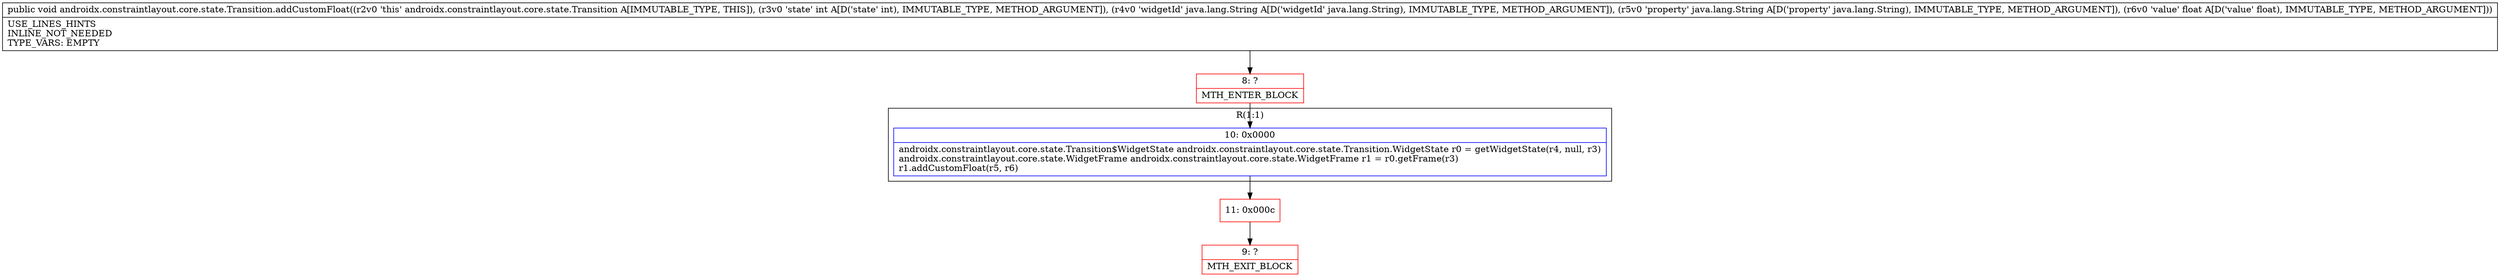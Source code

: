 digraph "CFG forandroidx.constraintlayout.core.state.Transition.addCustomFloat(ILjava\/lang\/String;Ljava\/lang\/String;F)V" {
subgraph cluster_Region_288259428 {
label = "R(1:1)";
node [shape=record,color=blue];
Node_10 [shape=record,label="{10\:\ 0x0000|androidx.constraintlayout.core.state.Transition$WidgetState androidx.constraintlayout.core.state.Transition.WidgetState r0 = getWidgetState(r4, null, r3)\landroidx.constraintlayout.core.state.WidgetFrame androidx.constraintlayout.core.state.WidgetFrame r1 = r0.getFrame(r3)\lr1.addCustomFloat(r5, r6)\l}"];
}
Node_8 [shape=record,color=red,label="{8\:\ ?|MTH_ENTER_BLOCK\l}"];
Node_11 [shape=record,color=red,label="{11\:\ 0x000c}"];
Node_9 [shape=record,color=red,label="{9\:\ ?|MTH_EXIT_BLOCK\l}"];
MethodNode[shape=record,label="{public void androidx.constraintlayout.core.state.Transition.addCustomFloat((r2v0 'this' androidx.constraintlayout.core.state.Transition A[IMMUTABLE_TYPE, THIS]), (r3v0 'state' int A[D('state' int), IMMUTABLE_TYPE, METHOD_ARGUMENT]), (r4v0 'widgetId' java.lang.String A[D('widgetId' java.lang.String), IMMUTABLE_TYPE, METHOD_ARGUMENT]), (r5v0 'property' java.lang.String A[D('property' java.lang.String), IMMUTABLE_TYPE, METHOD_ARGUMENT]), (r6v0 'value' float A[D('value' float), IMMUTABLE_TYPE, METHOD_ARGUMENT]))  | USE_LINES_HINTS\lINLINE_NOT_NEEDED\lTYPE_VARS: EMPTY\l}"];
MethodNode -> Node_8;Node_10 -> Node_11;
Node_8 -> Node_10;
Node_11 -> Node_9;
}

